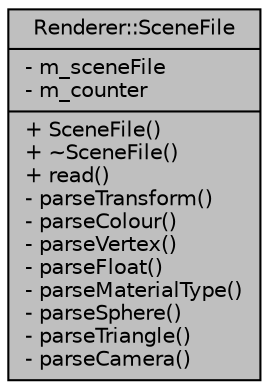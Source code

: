 digraph "Renderer::SceneFile"
{
  edge [fontname="Helvetica",fontsize="10",labelfontname="Helvetica",labelfontsize="10"];
  node [fontname="Helvetica",fontsize="10",shape=record];
  Node1 [label="{Renderer::SceneFile\n|- m_sceneFile\l- m_counter\l|+ SceneFile()\l+ ~SceneFile()\l+ read()\l- parseTransform()\l- parseColour()\l- parseVertex()\l- parseFloat()\l- parseMaterialType()\l- parseSphere()\l- parseTriangle()\l- parseCamera()\l}",height=0.2,width=0.4,color="black", fillcolor="grey75", style="filled", fontcolor="black"];
}
